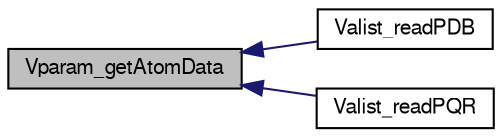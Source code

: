 digraph "Vparam_getAtomData"
{
  edge [fontname="FreeSans",fontsize="10",labelfontname="FreeSans",labelfontsize="10"];
  node [fontname="FreeSans",fontsize="10",shape=record];
  rankdir="LR";
  Node1 [label="Vparam_getAtomData",height=0.2,width=0.4,color="black", fillcolor="grey75", style="filled" fontcolor="black"];
  Node1 -> Node2 [dir="back",color="midnightblue",fontsize="10",style="solid",fontname="FreeSans"];
  Node2 [label="Valist_readPDB",height=0.2,width=0.4,color="black", fillcolor="white", style="filled",URL="$group___valist.html#gacfb6dbc66d8671a04bd5032e8f9557cc",tooltip="Fill atom list with information from a PDB file."];
  Node1 -> Node3 [dir="back",color="midnightblue",fontsize="10",style="solid",fontname="FreeSans"];
  Node3 [label="Valist_readPQR",height=0.2,width=0.4,color="black", fillcolor="white", style="filled",URL="$group___valist.html#ga4ab1618d8b6f43684598551d923206dd",tooltip="Fill atom list with information from a PQR file."];
}
